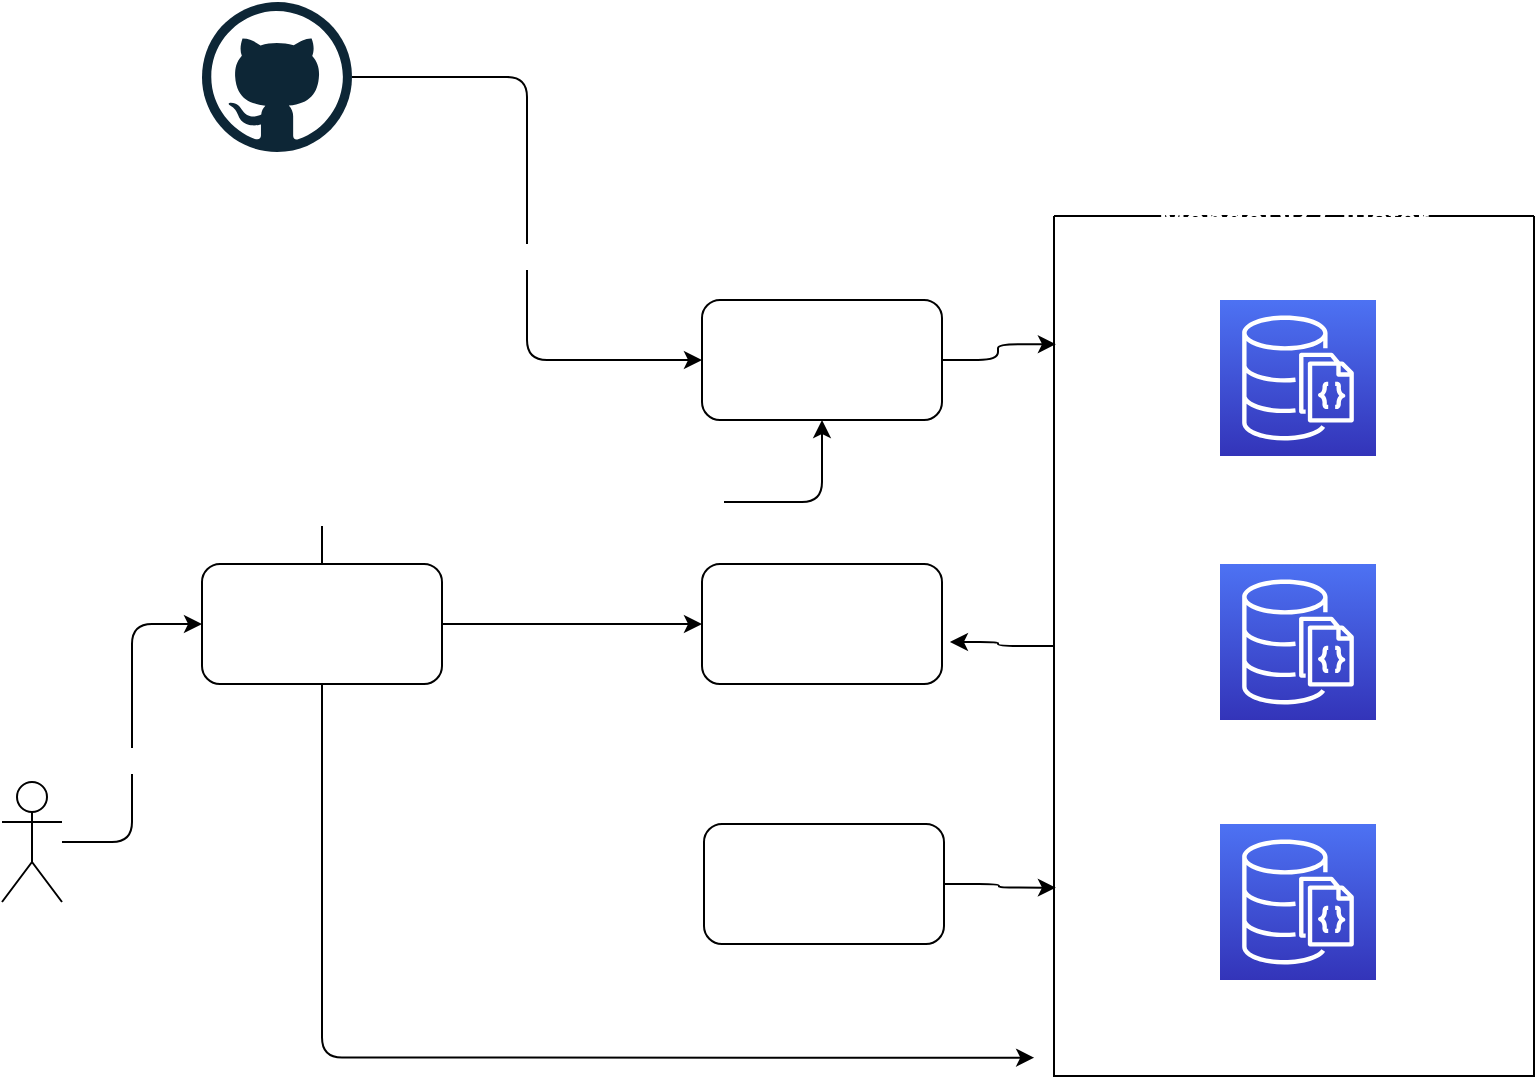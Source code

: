 <mxfile>
    <diagram id="PwAzsHMPyEWAsmVWlpNd" name="Page-1">
        <mxGraphModel dx="1376" dy="801" grid="1" gridSize="10" guides="1" tooltips="1" connect="1" arrows="1" fold="1" page="1" pageScale="1" pageWidth="850" pageHeight="1100" math="0" shadow="0">
            <root>
                <mxCell id="0"/>
                <mxCell id="1" parent="0"/>
                <mxCell id="6" value="&lt;font color=&quot;#ffffff&quot;&gt;MongoDB Cluster&lt;/font&gt;" style="sketch=0;points=[[0,0,0],[0.25,0,0],[0.5,0,0],[0.75,0,0],[1,0,0],[0,1,0],[0.25,1,0],[0.5,1,0],[0.75,1,0],[1,1,0],[0,0.25,0],[0,0.5,0],[0,0.75,0],[1,0.25,0],[1,0.5,0],[1,0.75,0]];outlineConnect=0;fontColor=#232F3E;gradientColor=#4D72F3;gradientDirection=north;fillColor=#3334B9;strokeColor=#ffffff;dashed=0;verticalLabelPosition=bottom;verticalAlign=top;align=center;html=1;fontSize=12;fontStyle=0;aspect=fixed;shape=mxgraph.aws4.resourceIcon;resIcon=mxgraph.aws4.documentdb_with_mongodb_compatibility;" vertex="1" parent="1">
                    <mxGeometry x="629" y="329" width="78" height="78" as="geometry"/>
                </mxCell>
                <mxCell id="37" style="edgeStyle=orthogonalEdgeStyle;html=1;entryX=0.004;entryY=0.149;entryDx=0;entryDy=0;entryPerimeter=0;fontSize=16;fontColor=#FFFFFF;" edge="1" parent="1" source="7" target="32">
                    <mxGeometry relative="1" as="geometry"/>
                </mxCell>
                <mxCell id="7" value="Data-plane" style="rounded=1;whiteSpace=wrap;html=1;fontColor=#FFFFFF;" vertex="1" parent="1">
                    <mxGeometry x="370" y="329" width="120" height="60" as="geometry"/>
                </mxCell>
                <mxCell id="8" value="issue-ml" style="rounded=1;whiteSpace=wrap;html=1;fontColor=#FFFFFF;" vertex="1" parent="1">
                    <mxGeometry x="370" y="461" width="120" height="60" as="geometry"/>
                </mxCell>
                <mxCell id="35" style="edgeStyle=orthogonalEdgeStyle;html=1;entryX=0.004;entryY=0.781;entryDx=0;entryDy=0;entryPerimeter=0;fontSize=16;fontColor=#FFFFFF;" edge="1" parent="1" source="9" target="32">
                    <mxGeometry relative="1" as="geometry"/>
                </mxCell>
                <mxCell id="9" value="analyze-service" style="rounded=1;whiteSpace=wrap;html=1;fontColor=#FFFFFF;" vertex="1" parent="1">
                    <mxGeometry x="371" y="591" width="120" height="60" as="geometry"/>
                </mxCell>
                <mxCell id="34" style="edgeStyle=orthogonalEdgeStyle;html=1;fontSize=16;fontColor=#FFFFFF;" edge="1" parent="1" source="10" target="8">
                    <mxGeometry relative="1" as="geometry"/>
                </mxCell>
                <mxCell id="36" style="edgeStyle=orthogonalEdgeStyle;html=1;entryX=-0.008;entryY=0.981;entryDx=0;entryDy=0;entryPerimeter=0;fontSize=16;fontColor=#FFFFFF;" edge="1" parent="1">
                    <mxGeometry relative="1" as="geometry">
                        <mxPoint x="180" y="520" as="sourcePoint"/>
                        <mxPoint x="536.08" y="707.83" as="targetPoint"/>
                        <Array as="points">
                            <mxPoint x="180" y="708"/>
                        </Array>
                    </mxGeometry>
                </mxCell>
                <mxCell id="38" style="edgeStyle=orthogonalEdgeStyle;html=1;entryX=0.5;entryY=1;entryDx=0;entryDy=0;fontSize=16;fontColor=#FFFFFF;" edge="1" parent="1" source="10" target="7">
                    <mxGeometry relative="1" as="geometry">
                        <Array as="points">
                            <mxPoint x="180" y="430"/>
                            <mxPoint x="430" y="430"/>
                        </Array>
                    </mxGeometry>
                </mxCell>
                <mxCell id="39" value="Fetch kubernetes/kubernetes" style="edgeLabel;html=1;align=center;verticalAlign=middle;resizable=0;points=[];fontSize=16;fontColor=#FFFFFF;" vertex="1" connectable="0" parent="38">
                    <mxGeometry x="-0.205" y="-2" relative="1" as="geometry">
                        <mxPoint as="offset"/>
                    </mxGeometry>
                </mxCell>
                <mxCell id="10" value="api-service" style="rounded=1;whiteSpace=wrap;html=1;fontColor=#FFFFFF;" vertex="1" parent="1">
                    <mxGeometry x="120" y="461" width="120" height="60" as="geometry"/>
                </mxCell>
                <mxCell id="14" style="edgeStyle=orthogonalEdgeStyle;html=1;entryX=0;entryY=0.5;entryDx=0;entryDy=0;fontColor=#FFFFFF;" edge="1" parent="1" source="13" target="7">
                    <mxGeometry relative="1" as="geometry"/>
                </mxCell>
                <mxCell id="15" value="Fetch all issues of the repo" style="edgeLabel;html=1;align=center;verticalAlign=middle;resizable=0;points=[];fontColor=#FFFFFF;" vertex="1" connectable="0" parent="14">
                    <mxGeometry x="0.118" y="1" relative="1" as="geometry">
                        <mxPoint as="offset"/>
                    </mxGeometry>
                </mxCell>
                <mxCell id="13" value="Github API" style="dashed=0;outlineConnect=0;html=1;align=center;labelPosition=center;verticalLabelPosition=bottom;verticalAlign=top;shape=mxgraph.weblogos.github;fontColor=#FFFFFF;" vertex="1" parent="1">
                    <mxGeometry x="120" y="180" width="75" height="75" as="geometry"/>
                </mxCell>
                <mxCell id="28" style="edgeStyle=orthogonalEdgeStyle;html=1;entryX=0;entryY=0.5;entryDx=0;entryDy=0;fontColor=#FFFFFF;" edge="1" parent="1" source="27" target="10">
                    <mxGeometry relative="1" as="geometry"/>
                </mxCell>
                <mxCell id="29" value="HTTP Rest API" style="edgeLabel;html=1;align=center;verticalAlign=middle;resizable=0;points=[];fontColor=#FFFFFF;" vertex="1" connectable="0" parent="28">
                    <mxGeometry x="-0.151" y="-1" relative="1" as="geometry">
                        <mxPoint as="offset"/>
                    </mxGeometry>
                </mxCell>
                <mxCell id="27" value="User" style="shape=umlActor;verticalLabelPosition=bottom;verticalAlign=top;html=1;outlineConnect=0;fontColor=#FFFFFF;" vertex="1" parent="1">
                    <mxGeometry x="20" y="570" width="30" height="60" as="geometry"/>
                </mxCell>
                <mxCell id="30" value="&lt;font color=&quot;#ffffff&quot;&gt;MongoDB Cluster&lt;/font&gt;" style="sketch=0;points=[[0,0,0],[0.25,0,0],[0.5,0,0],[0.75,0,0],[1,0,0],[0,1,0],[0.25,1,0],[0.5,1,0],[0.75,1,0],[1,1,0],[0,0.25,0],[0,0.5,0],[0,0.75,0],[1,0.25,0],[1,0.5,0],[1,0.75,0]];outlineConnect=0;fontColor=#232F3E;gradientColor=#4D72F3;gradientDirection=north;fillColor=#3334B9;strokeColor=#ffffff;dashed=0;verticalLabelPosition=bottom;verticalAlign=top;align=center;html=1;fontSize=12;fontStyle=0;aspect=fixed;shape=mxgraph.aws4.resourceIcon;resIcon=mxgraph.aws4.documentdb_with_mongodb_compatibility;" vertex="1" parent="1">
                    <mxGeometry x="629" y="591" width="78" height="78" as="geometry"/>
                </mxCell>
                <mxCell id="31" value="&lt;font color=&quot;#ffffff&quot;&gt;MongoDB Cluster&lt;/font&gt;" style="sketch=0;points=[[0,0,0],[0.25,0,0],[0.5,0,0],[0.75,0,0],[1,0,0],[0,1,0],[0.25,1,0],[0.5,1,0],[0.75,1,0],[1,1,0],[0,0.25,0],[0,0.5,0],[0,0.75,0],[1,0.25,0],[1,0.5,0],[1,0.75,0]];outlineConnect=0;fontColor=#232F3E;gradientColor=#4D72F3;gradientDirection=north;fillColor=#3334B9;strokeColor=#ffffff;dashed=0;verticalLabelPosition=bottom;verticalAlign=top;align=center;html=1;fontSize=12;fontStyle=0;aspect=fixed;shape=mxgraph.aws4.resourceIcon;resIcon=mxgraph.aws4.documentdb_with_mongodb_compatibility;" vertex="1" parent="1">
                    <mxGeometry x="629" y="461" width="78" height="78" as="geometry"/>
                </mxCell>
                <mxCell id="33" style="edgeStyle=orthogonalEdgeStyle;html=1;entryX=1.033;entryY=0.65;entryDx=0;entryDy=0;entryPerimeter=0;fontSize=16;fontColor=#FFFFFF;" edge="1" parent="1" source="32" target="8">
                    <mxGeometry relative="1" as="geometry"/>
                </mxCell>
                <mxCell id="32" value="MongoDB Cluster" style="swimlane;startSize=0;fontColor=#FFFFFF;fontSize=16;" vertex="1" parent="1">
                    <mxGeometry x="546" y="287" width="240" height="430" as="geometry">
                        <mxRectangle x="538" y="287" width="180" height="30" as="alternateBounds"/>
                    </mxGeometry>
                </mxCell>
            </root>
        </mxGraphModel>
    </diagram>
</mxfile>